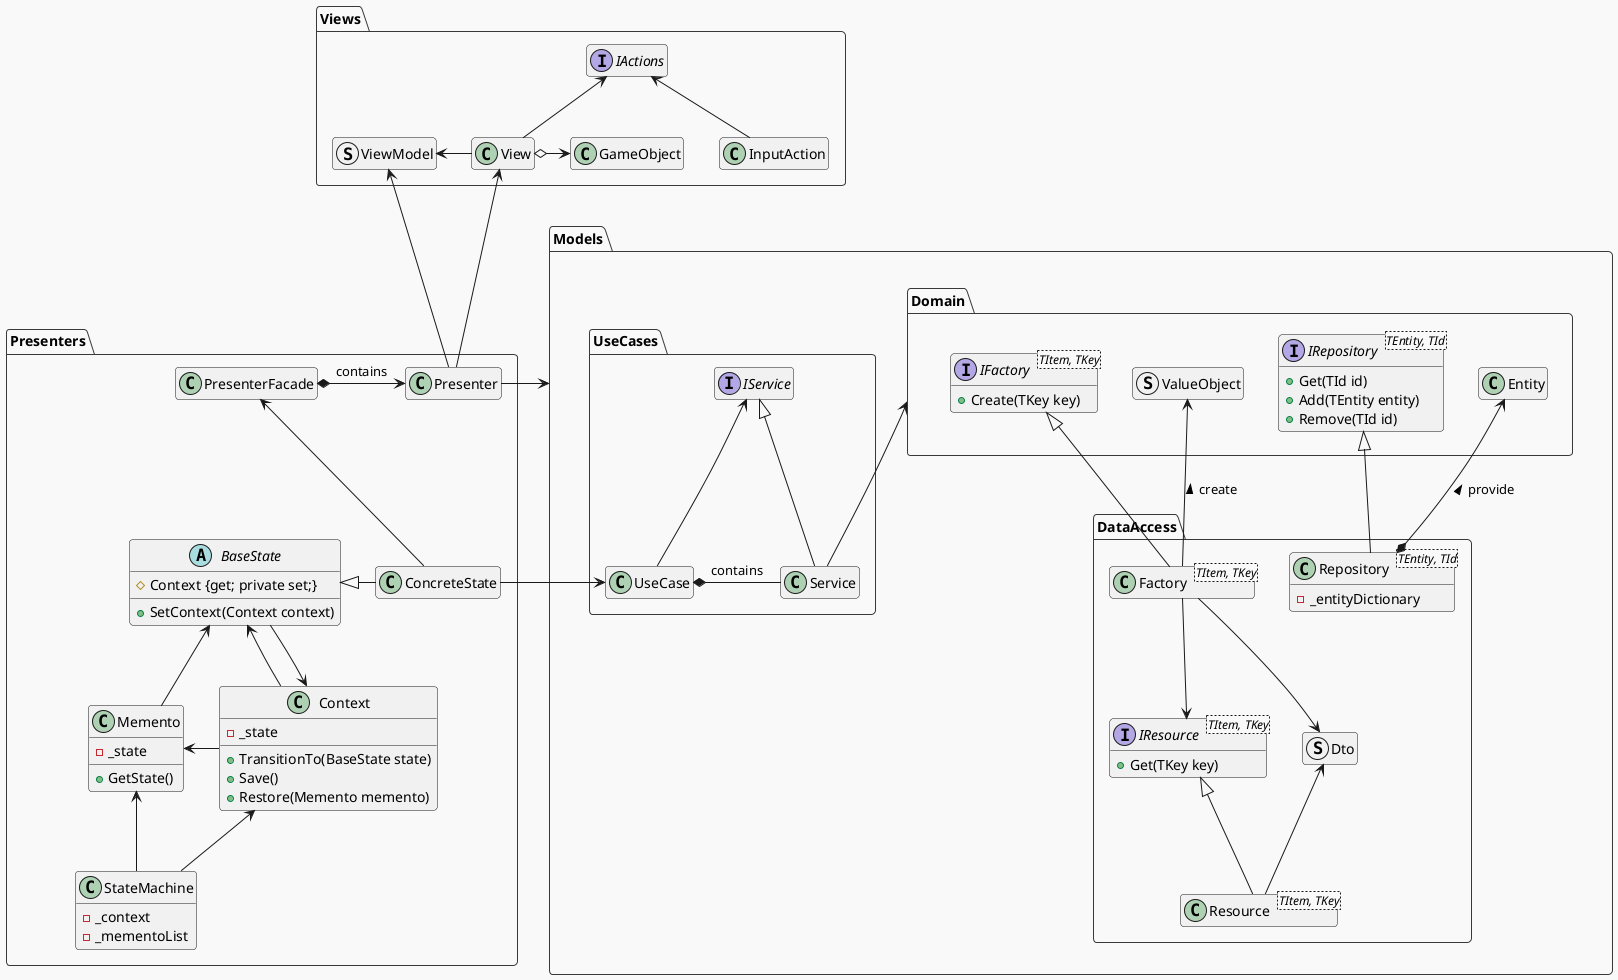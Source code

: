 ﻿@startuml
'https://plantuml.com/class-diagram

!theme mars
package Views{
    class View
    struct ViewModel
    class GameObject
    class InputAction
    interface IActions
    IActions <-- InputAction
    IActions <-- View
    ViewModel <-r View
    GameObject <-lo View
    IActions -[hidden] GameObject
}

package Presenters{
    abstract class BaseState{
        # Context {get; private set;}
        + SetContext(Context context)
    }
    class ConcreteState
    class Context{
        - _state
        + TransitionTo(BaseState state)
        + Save()
        + Restore(Memento memento)
    }
    class Memento{
        - _state
        + GetState()
    }
    class StateMachine{
        - _context
        - _mementoList
    }
    class PresenterFacade
    class Presenter

    PresenterFacade <-- ConcreteState
    Presenter <-l* PresenterFacade : contains
    BaseState <|- ConcreteState
    BaseState <-- Context
    BaseState <-- Memento
    Context <-- BaseState
    Memento <- Context
    Memento <-- StateMachine
    Context <-- StateMachine

'レイアウトをきれいにするためのダミークラス
    hide DummyClass
    DummyClass ---- StateMachine
    DummyClass - PresenterFacade
}

package Models{
    package Domain{
        class Entity
        struct ValueObject
        interface IRepository<TEntity, TId>{
            + Get(TId id)
            + Add(TEntity entity)
            + Remove(TId id)
        }
        interface IFactory<TItem, TKey>{
            + Create(TKey key)
        }
    }

    package UseCases{
        class Service
        class UseCase
        interface IService

        IService <|- Service
        IService <-- UseCase
        UseCase *- Service : contains
    }

    package DataAccess{
        class Repository<TEntity, TId>{
            - _entityDictionary
        }
        class Factory<TItem, TKey>
        interface IResource<TItem, TKey>{
            + Get(TKey key)
        }
        struct Dto
        class Resource<TItem, TKey>
    }

    Domain <-- Service
    IRepository <|- Repository
    Entity <--* Repository : provide <
    IFactory <|- Factory
    ValueObject <-- Factory : create <
    IResource <-u- Factory
    Dto <-u- Factory
    IResource <|-- Resource
    Dto <-- Resource
}

'以下を矢印で結ぶとかなりレイアウトが崩れるので、SVGに書き出してから手動で書き足す
'StateMachine <-- IActions
View <-- Presenter
ViewModel <-- Presenter
Models <- Presenter
UseCase <- ConcreteState


hide empty members
@enduml